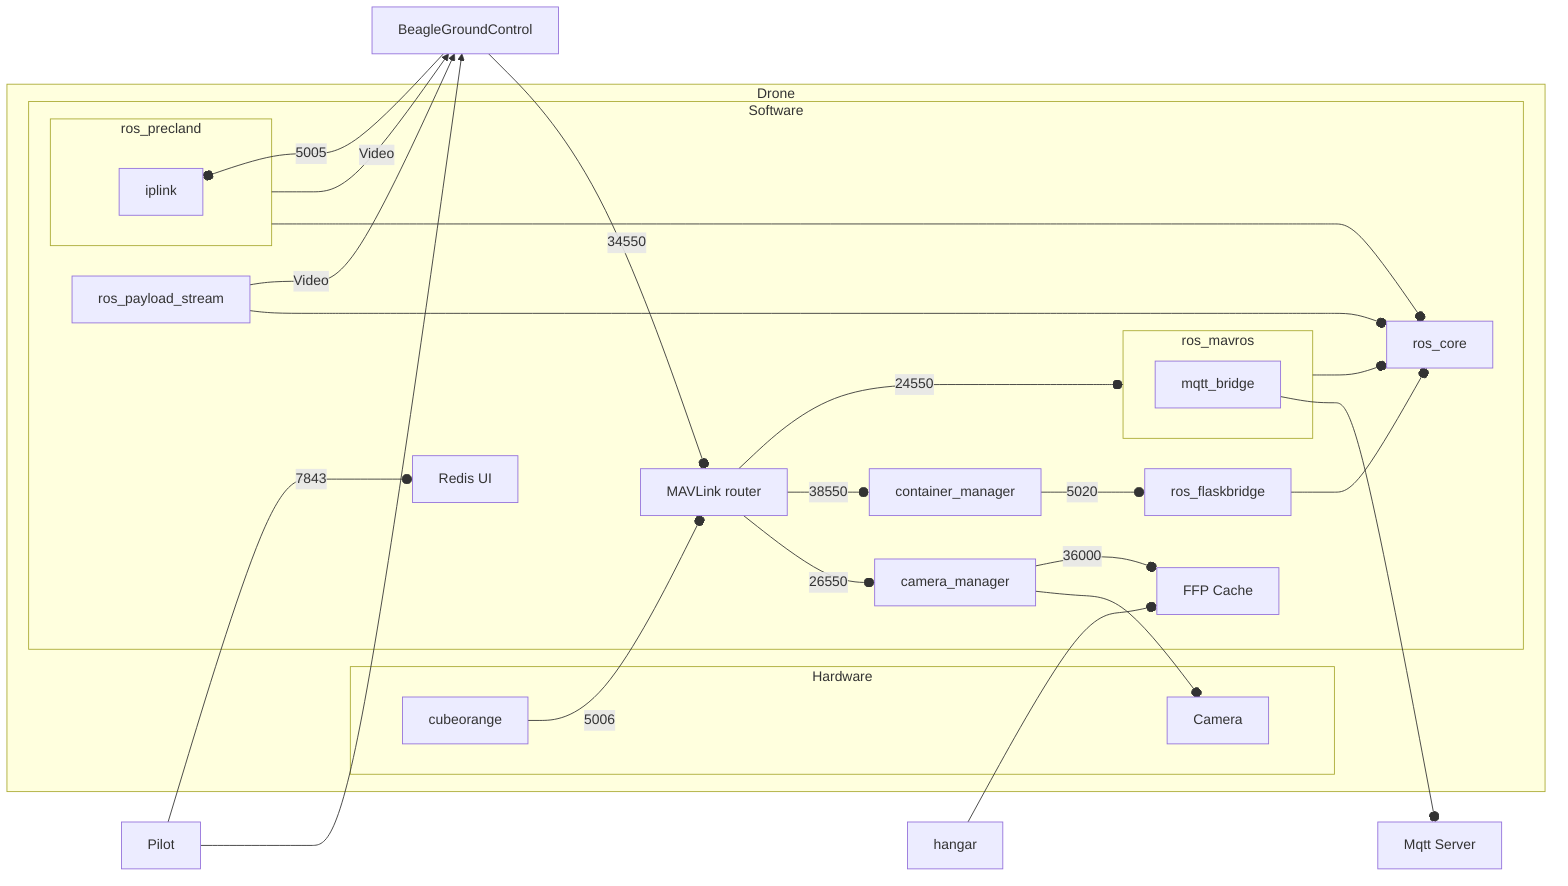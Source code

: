 graph LR
    hangar
    mqtt[Mqtt Server]
    subgraph Drone
        subgraph Hardware
            camera[Camera]
            cube[cubeorange]
        end
        subgraph Software
            ffp[FFP Cache]
            redis_ui[Redis UI]
            router[MAVLink router]
            router -- 26550 --o camera_manager
            cube -- 5006 --o router
            router -- 24550 --o ros_mavros
            router -- 38550 --o container_manager
            container_manager -- 5020 --o ros_flaskbridge
            subgraph ros_precland
                iplink[iplink]
            end
            ros_precland --o ros_core
            ros_payload_stream --o ros_core
            ros_flaskbridge --o ros_core
            subgraph ros_mavros
                mqtt_bridge
            end
            ros_mavros --o ros_core
            camera_manager --o camera
            camera_manager -- 36000 --o ffp
        end
    end
    bgc[BeagleGroundControl]
    bgc -- 34550 --o router
    bgc -- 5005 --o iplink
    Pilot --> bgc
    Pilot -- 7843 --o redis_ui
    ros_precland -- Video --> bgc
    ros_payload_stream -- Video --> bgc
    mqtt_bridge --o mqtt

    hangar --o ffp